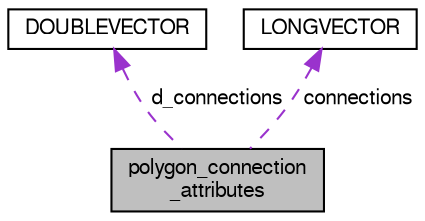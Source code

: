 digraph "polygon_connection_attributes"
{
  bgcolor="transparent";
  edge [fontname="FreeSans",fontsize="10",labelfontname="FreeSans",labelfontsize="10"];
  node [fontname="FreeSans",fontsize="10",shape=record];
  Node1 [label="polygon_connection\l_attributes",height=0.2,width=0.4,color="black", fillcolor="grey75", style="filled" fontcolor="black"];
  Node2 -> Node1 [dir="back",color="darkorchid3",fontsize="10",style="dashed",label=" d_connections" ];
  Node2 [label="DOUBLEVECTOR",height=0.2,width=0.4,color="black",URL="$struct_d_o_u_b_l_e_v_e_c_t_o_r.html"];
  Node3 -> Node1 [dir="back",color="darkorchid3",fontsize="10",style="dashed",label=" connections" ];
  Node3 [label="LONGVECTOR",height=0.2,width=0.4,color="black",URL="$struct_l_o_n_g_v_e_c_t_o_r.html"];
}
